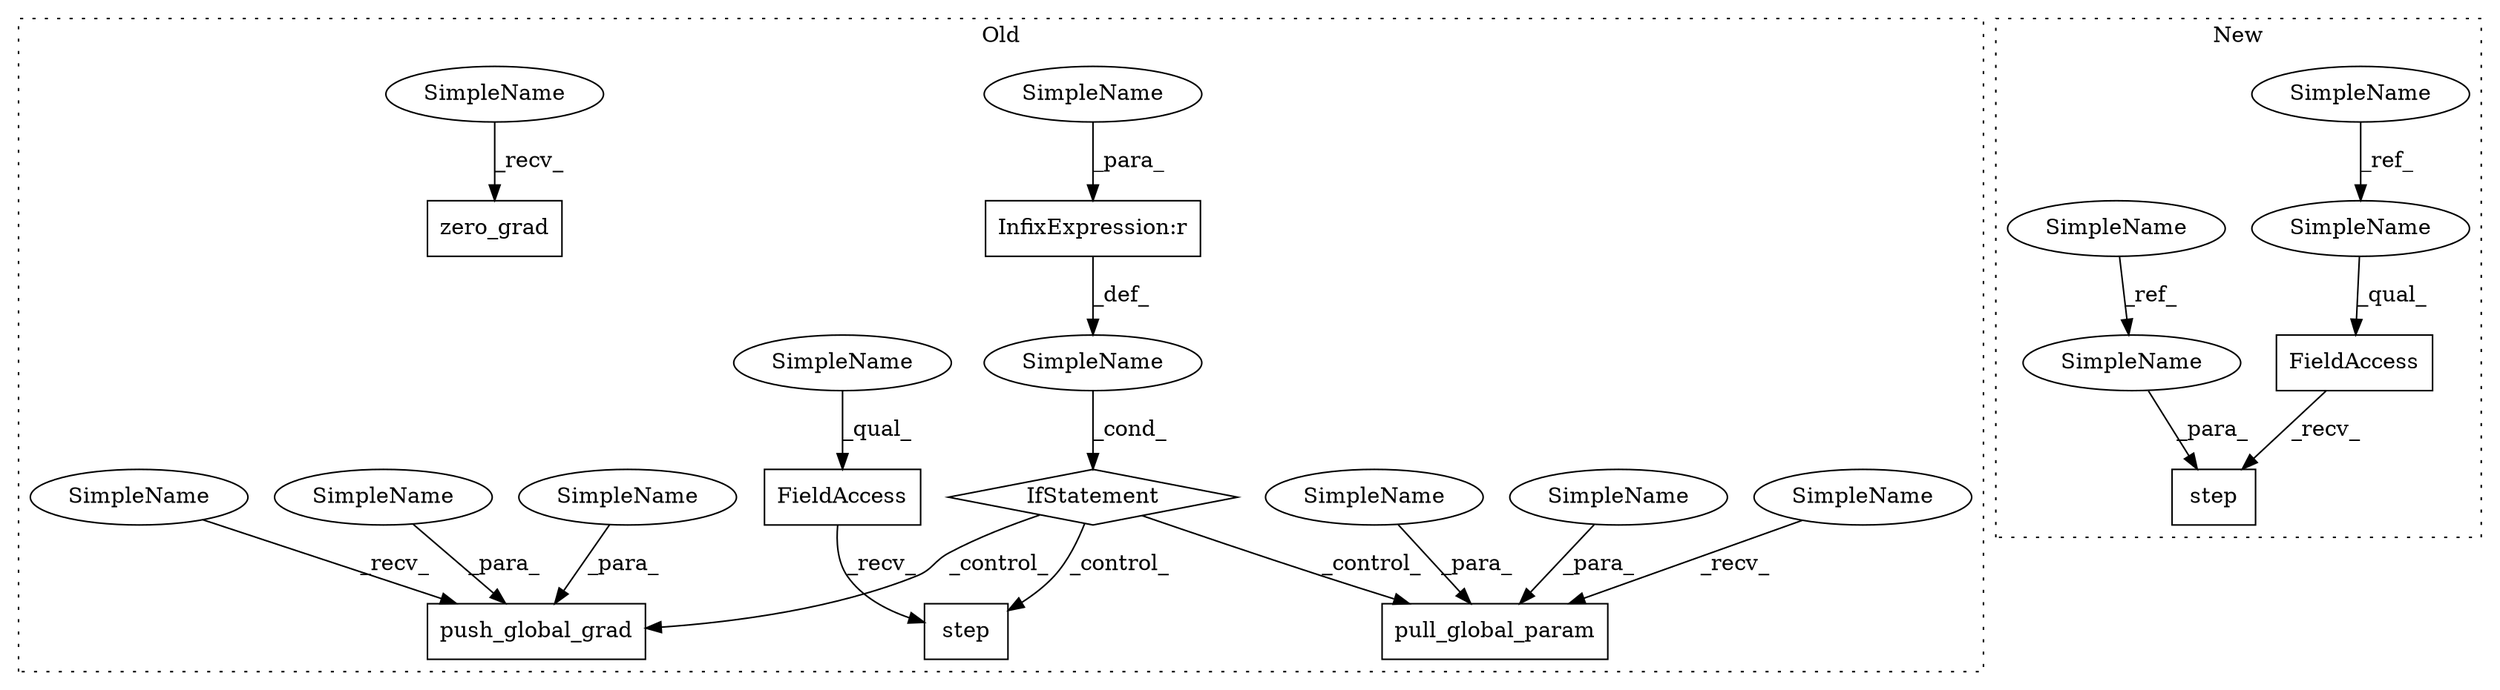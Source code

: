 digraph G {
subgraph cluster0 {
1 [label="zero_grad" a="32" s="7761" l="11" shape="box"];
5 [label="pull_global_param" a="32" s="8561,8594" l="18,1" shape="box"];
7 [label="InfixExpression:r" a="27" s="8420" l="4" shape="box"];
8 [label="SimpleName" a="42" s="" l="" shape="ellipse"];
9 [label="step" a="32" s="8449" l="6" shape="box"];
10 [label="FieldAccess" a="22" s="8438" l="10" shape="box"];
11 [label="push_global_grad" a="32" s="8486,8518" l="17,1" shape="box"];
12 [label="IfStatement" a="25" s="8406,8428" l="4,2" shape="diamond"];
13 [label="SimpleName" a="42" s="8552" l="8" shape="ellipse"];
14 [label="SimpleName" a="42" s="8477" l="8" shape="ellipse"];
16 [label="SimpleName" a="42" s="8584" l="10" shape="ellipse"];
17 [label="SimpleName" a="42" s="8508" l="10" shape="ellipse"];
18 [label="SimpleName" a="42" s="8410" l="10" shape="ellipse"];
20 [label="SimpleName" a="42" s="7756" l="4" shape="ellipse"];
21 [label="SimpleName" a="42" s="8438" l="4" shape="ellipse"];
22 [label="SimpleName" a="42" s="8579" l="4" shape="ellipse"];
23 [label="SimpleName" a="42" s="8503" l="4" shape="ellipse"];
label = "Old";
style="dotted";
}
subgraph cluster1 {
2 [label="step" a="32" s="7706,7715" l="5,1" shape="box"];
3 [label="FieldAccess" a="22" s="7688" l="17" shape="box"];
4 [label="SimpleName" a="42" s="7486" l="4" shape="ellipse"];
6 [label="SimpleName" a="42" s="7545" l="4" shape="ellipse"];
15 [label="SimpleName" a="42" s="7711" l="4" shape="ellipse"];
19 [label="SimpleName" a="42" s="7688" l="4" shape="ellipse"];
label = "New";
style="dotted";
}
3 -> 2 [label="_recv_"];
4 -> 19 [label="_ref_"];
6 -> 15 [label="_ref_"];
7 -> 8 [label="_def_"];
8 -> 12 [label="_cond_"];
10 -> 9 [label="_recv_"];
12 -> 11 [label="_control_"];
12 -> 5 [label="_control_"];
12 -> 9 [label="_control_"];
13 -> 5 [label="_recv_"];
14 -> 11 [label="_recv_"];
15 -> 2 [label="_para_"];
16 -> 5 [label="_para_"];
17 -> 11 [label="_para_"];
18 -> 7 [label="_para_"];
19 -> 3 [label="_qual_"];
20 -> 1 [label="_recv_"];
21 -> 10 [label="_qual_"];
22 -> 5 [label="_para_"];
23 -> 11 [label="_para_"];
}